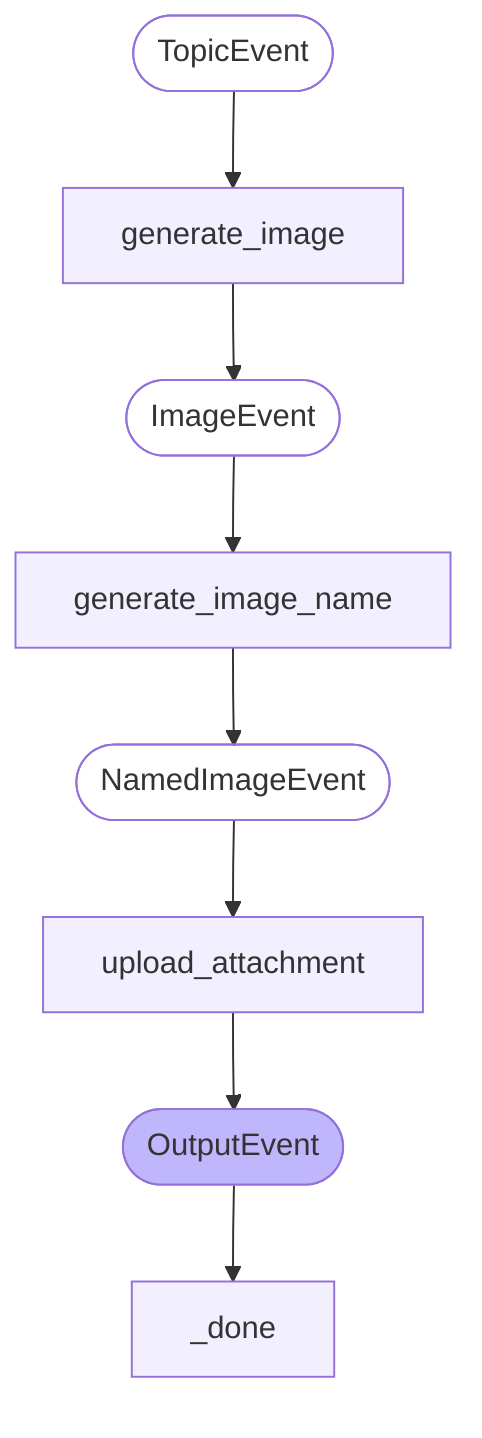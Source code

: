 flowchart TD
    step__done["_done"]:::stepStyle
    step_generate_image["generate_image"]:::stepStyle
    step_generate_image_name["generate_image_name"]:::stepStyle
    step_upload_attachment["upload_attachment"]:::stepStyle
    event_TopicEvent([<p>TopicEvent</p>]):::defaultEventStyle
    event_ImageEvent([<p>ImageEvent</p>]):::defaultEventStyle
    event_NamedImageEvent([<p>NamedImageEvent</p>]):::defaultEventStyle
    event_OutputEvent([<p>OutputEvent</p>]):::stopEventStyle
    event_OutputEvent --> step__done
    step_generate_image --> event_ImageEvent
    event_TopicEvent --> step_generate_image
    step_generate_image_name --> event_NamedImageEvent
    event_ImageEvent --> step_generate_image_name
    step_upload_attachment --> event_OutputEvent
    event_NamedImageEvent --> step_upload_attachment
    classDef stepStyle fill:#f2f0ff,line-height:1.2
    classDef externalStyle fill:#f2f0ff,line-height:1.2
    classDef defaultEventStyle fill-opacity:0
    classDef stopEventStyle fill:#bfb6fc
    classDef inputRequiredStyle fill:#f2f0ff,line-height:1.2